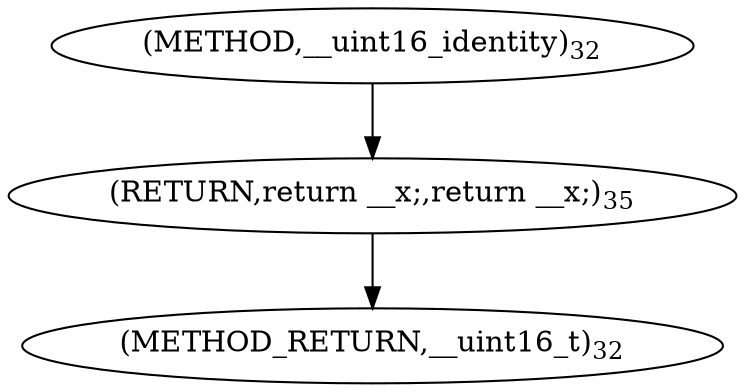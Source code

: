 digraph "__uint16_identity" {  
"45382" [label = <(RETURN,return __x;,return __x;)<SUB>35</SUB>> ]
"45379" [label = <(METHOD,__uint16_identity)<SUB>32</SUB>> ]
"45384" [label = <(METHOD_RETURN,__uint16_t)<SUB>32</SUB>> ]
  "45382" -> "45384" 
  "45379" -> "45382" 
}
